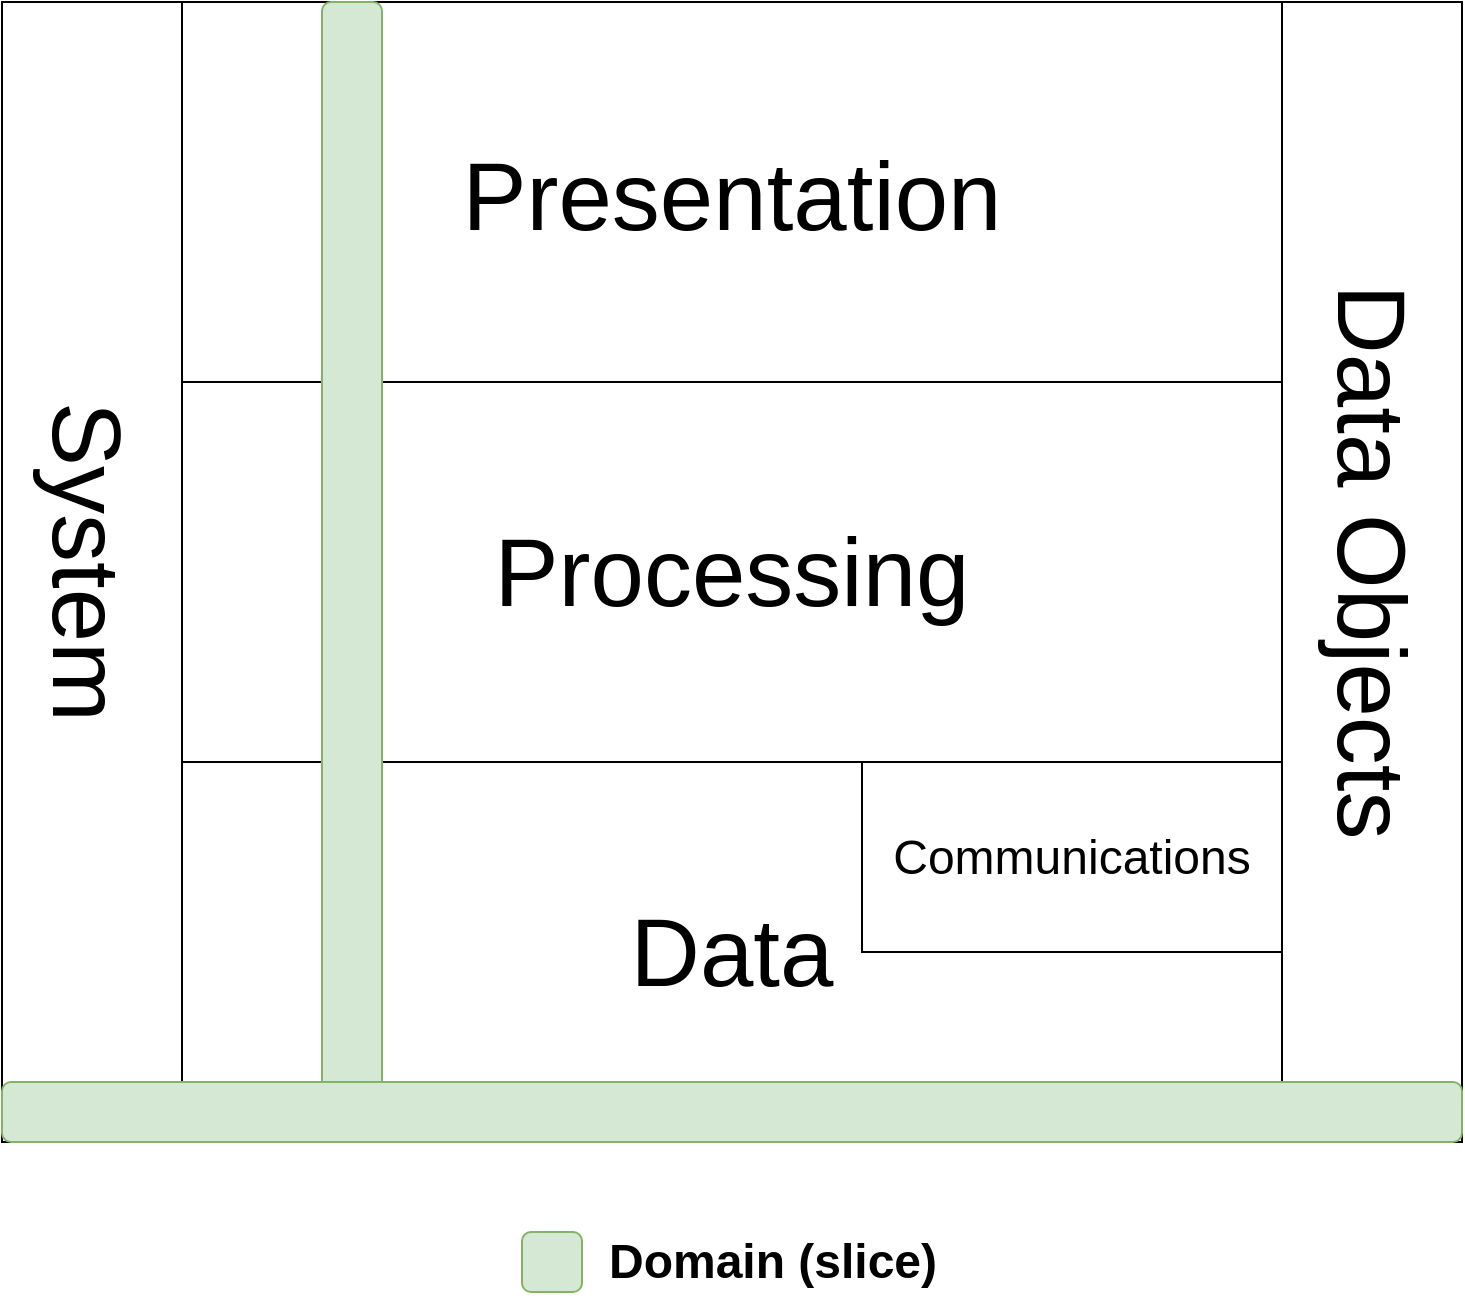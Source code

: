 <mxfile version="14.4.3"><diagram id="Ec5wMxZQIwyHZgPoHRVD" name="Page-1"><mxGraphModel dx="2848" dy="1384" grid="1" gridSize="10" guides="1" tooltips="1" connect="1" arrows="1" fold="1" page="1" pageScale="1" pageWidth="827" pageHeight="1169" math="0" shadow="0"><root><mxCell id="0"/><mxCell id="1" parent="0"/><mxCell id="oNXrpGjEgSBWOjMplqz4-1" value="" style="whiteSpace=wrap;html=1;aspect=fixed;" parent="1" vertex="1"><mxGeometry x="130" y="150" width="570" height="570" as="geometry"/></mxCell><mxCell id="oNXrpGjEgSBWOjMplqz4-2" value="" style="rounded=0;whiteSpace=wrap;html=1;" parent="1" vertex="1"><mxGeometry x="40" y="150" width="90" height="570" as="geometry"/></mxCell><mxCell id="oNXrpGjEgSBWOjMplqz4-3" value="" style="rounded=0;whiteSpace=wrap;html=1;" parent="1" vertex="1"><mxGeometry x="680" y="150" width="90" height="570" as="geometry"/></mxCell><mxCell id="oNXrpGjEgSBWOjMplqz4-5" value="&lt;font style=&quot;font-size: 48px&quot;&gt;Presentation&lt;/font&gt;" style="rounded=0;whiteSpace=wrap;html=1;fontSize=54;" parent="1" vertex="1"><mxGeometry x="130" y="150" width="550" height="190" as="geometry"/></mxCell><mxCell id="oNXrpGjEgSBWOjMplqz4-7" value="Processing" style="rounded=0;whiteSpace=wrap;html=1;fontSize=48;" parent="1" vertex="1"><mxGeometry x="130" y="340" width="550" height="190" as="geometry"/></mxCell><mxCell id="oNXrpGjEgSBWOjMplqz4-8" value="Data" style="rounded=0;whiteSpace=wrap;html=1;fontSize=48;" parent="1" vertex="1"><mxGeometry x="130" y="530" width="550" height="190" as="geometry"/></mxCell><mxCell id="oNXrpGjEgSBWOjMplqz4-9" value="System" style="text;html=1;strokeColor=none;fillColor=none;align=center;verticalAlign=middle;whiteSpace=wrap;rounded=0;fontSize=48;rotation=90;" parent="1" vertex="1"><mxGeometry x="-20" y="420" width="205" height="20" as="geometry"/></mxCell><mxCell id="oNXrpGjEgSBWOjMplqz4-10" value="Data Objects" style="text;html=1;strokeColor=none;fillColor=none;align=center;verticalAlign=middle;whiteSpace=wrap;rounded=0;fontSize=48;rotation=90;" parent="1" vertex="1"><mxGeometry x="546.25" y="420" width="357.5" height="20" as="geometry"/></mxCell><mxCell id="oNXrpGjEgSBWOjMplqz4-27" value="" style="shape=ext;rounded=1;whiteSpace=wrap;html=1;fontSize=48;fillColor=#d5e8d4;strokeColor=#82b366;" parent="1" vertex="1"><mxGeometry x="300" y="765" width="30" height="30" as="geometry"/></mxCell><mxCell id="oNXrpGjEgSBWOjMplqz4-28" value="Domain (slice)" style="text;strokeColor=none;fillColor=none;html=1;fontSize=24;fontStyle=1;verticalAlign=middle;align=center;" parent="1" vertex="1"><mxGeometry x="340" y="760" width="170" height="40" as="geometry"/></mxCell><mxCell id="4gQPDgSZeg_Ii16rj2I6-15" value="Communications" style="rounded=0;whiteSpace=wrap;html=1;fontSize=24;fontStyle=0;" parent="1" vertex="1"><mxGeometry x="470" y="530" width="210" height="95" as="geometry"/></mxCell><mxCell id="oNXrpGjEgSBWOjMplqz4-23" value="" style="shape=ext;rounded=1;whiteSpace=wrap;html=1;fontSize=48;fillColor=#d5e8d4;strokeColor=#82b366;" parent="1" vertex="1"><mxGeometry x="200" y="150" width="30" height="570" as="geometry"/></mxCell><mxCell id="oNXrpGjEgSBWOjMplqz4-24" value="" style="shape=ext;rounded=1;whiteSpace=wrap;html=1;fontSize=48;fillColor=#d5e8d4;strokeColor=#82b366;" parent="1" vertex="1"><mxGeometry x="40" y="690" width="730" height="30" as="geometry"/></mxCell></root></mxGraphModel></diagram></mxfile>